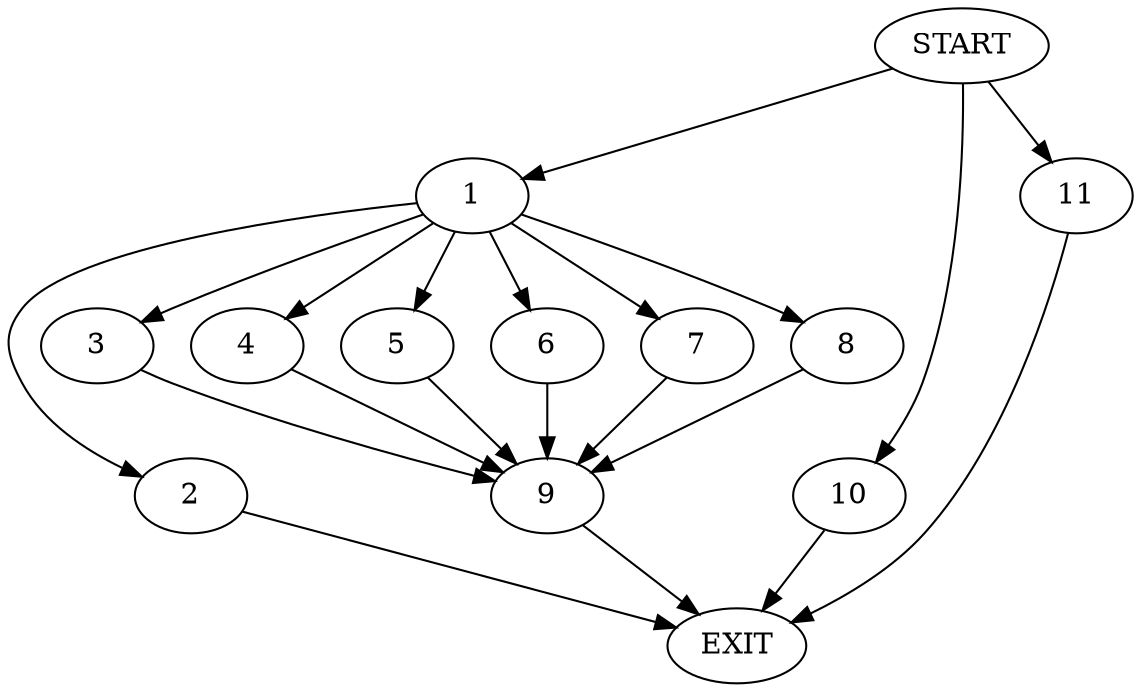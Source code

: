 digraph {
0 [label="START"]
12 [label="EXIT"]
0 -> 1
1 -> 2
1 -> 3
1 -> 4
1 -> 5
1 -> 6
1 -> 7
1 -> 8
8 -> 9
7 -> 9
3 -> 9
2 -> 12
6 -> 9
5 -> 9
4 -> 9
9 -> 12
0 -> 10
10 -> 12
0 -> 11
11 -> 12
}
